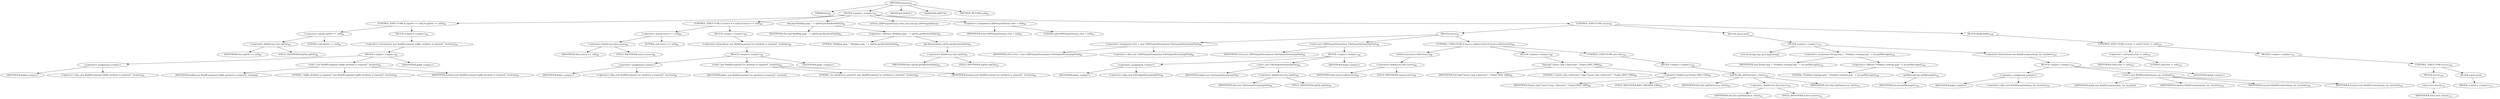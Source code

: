 digraph "execute" {  
"53" [label = <(METHOD,execute)<SUB>83</SUB>> ]
"4" [label = <(PARAM,this)<SUB>83</SUB>> ]
"54" [label = <(BLOCK,&lt;empty&gt;,&lt;empty&gt;)<SUB>83</SUB>> ]
"55" [label = <(CONTROL_STRUCTURE,if (zipFile == null),if (zipFile == null))<SUB>84</SUB>> ]
"56" [label = <(&lt;operator&gt;.equals,zipFile == null)<SUB>84</SUB>> ]
"57" [label = <(&lt;operator&gt;.fieldAccess,this.zipFile)<SUB>84</SUB>> ]
"58" [label = <(IDENTIFIER,this,zipFile == null)<SUB>84</SUB>> ]
"59" [label = <(FIELD_IDENTIFIER,zipFile,zipFile)<SUB>84</SUB>> ]
"60" [label = <(LITERAL,null,zipFile == null)<SUB>84</SUB>> ]
"61" [label = <(BLOCK,&lt;empty&gt;,&lt;empty&gt;)<SUB>84</SUB>> ]
"62" [label = <(&lt;operator&gt;.throw,throw new BuildException(&quot;zipfile attribute is required&quot;, location);)<SUB>85</SUB>> ]
"63" [label = <(BLOCK,&lt;empty&gt;,&lt;empty&gt;)<SUB>85</SUB>> ]
"64" [label = <(&lt;operator&gt;.assignment,&lt;empty&gt;)> ]
"65" [label = <(IDENTIFIER,$obj0,&lt;empty&gt;)> ]
"66" [label = <(&lt;operator&gt;.alloc,new BuildException(&quot;zipfile attribute is required&quot;, location))<SUB>85</SUB>> ]
"67" [label = <(&lt;init&gt;,new BuildException(&quot;zipfile attribute is required&quot;, location))<SUB>85</SUB>> ]
"68" [label = <(IDENTIFIER,$obj0,new BuildException(&quot;zipfile attribute is required&quot;, location))> ]
"69" [label = <(LITERAL,&quot;zipfile attribute is required&quot;,new BuildException(&quot;zipfile attribute is required&quot;, location))<SUB>85</SUB>> ]
"70" [label = <(IDENTIFIER,location,new BuildException(&quot;zipfile attribute is required&quot;, location))<SUB>85</SUB>> ]
"71" [label = <(IDENTIFIER,$obj0,&lt;empty&gt;)> ]
"72" [label = <(CONTROL_STRUCTURE,if (source == null),if (source == null))<SUB>88</SUB>> ]
"73" [label = <(&lt;operator&gt;.equals,source == null)<SUB>88</SUB>> ]
"74" [label = <(&lt;operator&gt;.fieldAccess,this.source)<SUB>88</SUB>> ]
"75" [label = <(IDENTIFIER,this,source == null)<SUB>88</SUB>> ]
"76" [label = <(FIELD_IDENTIFIER,source,source)<SUB>88</SUB>> ]
"77" [label = <(LITERAL,null,source == null)<SUB>88</SUB>> ]
"78" [label = <(BLOCK,&lt;empty&gt;,&lt;empty&gt;)<SUB>88</SUB>> ]
"79" [label = <(&lt;operator&gt;.throw,throw new BuildException(&quot;src attribute is required&quot;, location);)<SUB>89</SUB>> ]
"80" [label = <(BLOCK,&lt;empty&gt;,&lt;empty&gt;)<SUB>89</SUB>> ]
"81" [label = <(&lt;operator&gt;.assignment,&lt;empty&gt;)> ]
"82" [label = <(IDENTIFIER,$obj1,&lt;empty&gt;)> ]
"83" [label = <(&lt;operator&gt;.alloc,new BuildException(&quot;src attribute is required&quot;, location))<SUB>89</SUB>> ]
"84" [label = <(&lt;init&gt;,new BuildException(&quot;src attribute is required&quot;, location))<SUB>89</SUB>> ]
"85" [label = <(IDENTIFIER,$obj1,new BuildException(&quot;src attribute is required&quot;, location))> ]
"86" [label = <(LITERAL,&quot;src attribute is required&quot;,new BuildException(&quot;src attribute is required&quot;, location))<SUB>89</SUB>> ]
"87" [label = <(IDENTIFIER,location,new BuildException(&quot;src attribute is required&quot;, location))<SUB>89</SUB>> ]
"88" [label = <(IDENTIFIER,$obj1,&lt;empty&gt;)> ]
"89" [label = <(log,log(&quot;Building gzip: &quot; + zipFile.getAbsolutePath()))<SUB>92</SUB>> ]
"3" [label = <(IDENTIFIER,this,log(&quot;Building gzip: &quot; + zipFile.getAbsolutePath()))<SUB>92</SUB>> ]
"90" [label = <(&lt;operator&gt;.addition,&quot;Building gzip: &quot; + zipFile.getAbsolutePath())<SUB>92</SUB>> ]
"91" [label = <(LITERAL,&quot;Building gzip: &quot;,&quot;Building gzip: &quot; + zipFile.getAbsolutePath())<SUB>92</SUB>> ]
"92" [label = <(getAbsolutePath,zipFile.getAbsolutePath())<SUB>92</SUB>> ]
"93" [label = <(&lt;operator&gt;.fieldAccess,this.zipFile)<SUB>92</SUB>> ]
"94" [label = <(IDENTIFIER,this,zipFile.getAbsolutePath())<SUB>92</SUB>> ]
"95" [label = <(FIELD_IDENTIFIER,zipFile,zipFile)<SUB>92</SUB>> ]
"6" [label = <(LOCAL,GZIPOutputStream zOut: java.util.zip.GZIPOutputStream)> ]
"96" [label = <(&lt;operator&gt;.assignment,GZIPOutputStream zOut = null)<SUB>94</SUB>> ]
"97" [label = <(IDENTIFIER,zOut,GZIPOutputStream zOut = null)<SUB>94</SUB>> ]
"98" [label = <(LITERAL,null,GZIPOutputStream zOut = null)<SUB>94</SUB>> ]
"99" [label = <(CONTROL_STRUCTURE,try,try)<SUB>95</SUB>> ]
"100" [label = <(BLOCK,try,try)<SUB>95</SUB>> ]
"101" [label = <(&lt;operator&gt;.assignment,zOut = new GZIPOutputStream(new FileOutputStream(zipFile)))<SUB>96</SUB>> ]
"102" [label = <(IDENTIFIER,zOut,zOut = new GZIPOutputStream(new FileOutputStream(zipFile)))<SUB>96</SUB>> ]
"103" [label = <(&lt;operator&gt;.alloc,new GZIPOutputStream(new FileOutputStream(zipFile)))<SUB>96</SUB>> ]
"104" [label = <(&lt;init&gt;,new GZIPOutputStream(new FileOutputStream(zipFile)))<SUB>96</SUB>> ]
"5" [label = <(IDENTIFIER,zOut,new GZIPOutputStream(new FileOutputStream(zipFile)))<SUB>96</SUB>> ]
"105" [label = <(BLOCK,&lt;empty&gt;,&lt;empty&gt;)<SUB>96</SUB>> ]
"106" [label = <(&lt;operator&gt;.assignment,&lt;empty&gt;)> ]
"107" [label = <(IDENTIFIER,$obj2,&lt;empty&gt;)> ]
"108" [label = <(&lt;operator&gt;.alloc,new FileOutputStream(zipFile))<SUB>96</SUB>> ]
"109" [label = <(&lt;init&gt;,new FileOutputStream(zipFile))<SUB>96</SUB>> ]
"110" [label = <(IDENTIFIER,$obj2,new FileOutputStream(zipFile))> ]
"111" [label = <(&lt;operator&gt;.fieldAccess,this.zipFile)<SUB>96</SUB>> ]
"112" [label = <(IDENTIFIER,this,new FileOutputStream(zipFile))<SUB>96</SUB>> ]
"113" [label = <(FIELD_IDENTIFIER,zipFile,zipFile)<SUB>96</SUB>> ]
"114" [label = <(IDENTIFIER,$obj2,&lt;empty&gt;)> ]
"115" [label = <(CONTROL_STRUCTURE,if (source.isDirectory()),if (source.isDirectory()))<SUB>98</SUB>> ]
"116" [label = <(isDirectory,source.isDirectory())<SUB>98</SUB>> ]
"117" [label = <(&lt;operator&gt;.fieldAccess,this.source)<SUB>98</SUB>> ]
"118" [label = <(IDENTIFIER,this,source.isDirectory())<SUB>98</SUB>> ]
"119" [label = <(FIELD_IDENTIFIER,source,source)<SUB>98</SUB>> ]
"120" [label = <(BLOCK,&lt;empty&gt;,&lt;empty&gt;)<SUB>98</SUB>> ]
"121" [label = <(log,log(&quot;Cannot Gzip a directory!&quot;, Project.MSG_ERR))<SUB>99</SUB>> ]
"7" [label = <(IDENTIFIER,this,log(&quot;Cannot Gzip a directory!&quot;, Project.MSG_ERR))<SUB>99</SUB>> ]
"122" [label = <(LITERAL,&quot;Cannot Gzip a directory!&quot;,log(&quot;Cannot Gzip a directory!&quot;, Project.MSG_ERR))<SUB>99</SUB>> ]
"123" [label = <(&lt;operator&gt;.fieldAccess,Project.MSG_ERR)<SUB>99</SUB>> ]
"124" [label = <(IDENTIFIER,Project,log(&quot;Cannot Gzip a directory!&quot;, Project.MSG_ERR))<SUB>99</SUB>> ]
"125" [label = <(FIELD_IDENTIFIER,MSG_ERR,MSG_ERR)<SUB>99</SUB>> ]
"126" [label = <(CONTROL_STRUCTURE,else,else)<SUB>100</SUB>> ]
"127" [label = <(BLOCK,&lt;empty&gt;,&lt;empty&gt;)<SUB>100</SUB>> ]
"128" [label = <(zipFile,this.zipFile(source, zOut))<SUB>101</SUB>> ]
"8" [label = <(IDENTIFIER,this,this.zipFile(source, zOut))<SUB>101</SUB>> ]
"129" [label = <(&lt;operator&gt;.fieldAccess,this.source)<SUB>101</SUB>> ]
"130" [label = <(IDENTIFIER,this,this.zipFile(source, zOut))<SUB>101</SUB>> ]
"131" [label = <(FIELD_IDENTIFIER,source,source)<SUB>101</SUB>> ]
"132" [label = <(IDENTIFIER,zOut,this.zipFile(source, zOut))<SUB>101</SUB>> ]
"133" [label = <(BLOCK,catch,catch)> ]
"134" [label = <(BLOCK,&lt;empty&gt;,&lt;empty&gt;)<SUB>103</SUB>> ]
"135" [label = <(LOCAL,String msg: java.lang.String)> ]
"136" [label = <(&lt;operator&gt;.assignment,String msg = &quot;Problem creating gzip &quot; + ioe.getMessage())<SUB>104</SUB>> ]
"137" [label = <(IDENTIFIER,msg,String msg = &quot;Problem creating gzip &quot; + ioe.getMessage())<SUB>104</SUB>> ]
"138" [label = <(&lt;operator&gt;.addition,&quot;Problem creating gzip &quot; + ioe.getMessage())<SUB>104</SUB>> ]
"139" [label = <(LITERAL,&quot;Problem creating gzip &quot;,&quot;Problem creating gzip &quot; + ioe.getMessage())<SUB>104</SUB>> ]
"140" [label = <(getMessage,ioe.getMessage())<SUB>104</SUB>> ]
"141" [label = <(IDENTIFIER,ioe,ioe.getMessage())<SUB>104</SUB>> ]
"142" [label = <(&lt;operator&gt;.throw,throw new BuildException(msg, ioe, location);)<SUB>105</SUB>> ]
"143" [label = <(BLOCK,&lt;empty&gt;,&lt;empty&gt;)<SUB>105</SUB>> ]
"144" [label = <(&lt;operator&gt;.assignment,&lt;empty&gt;)> ]
"145" [label = <(IDENTIFIER,$obj4,&lt;empty&gt;)> ]
"146" [label = <(&lt;operator&gt;.alloc,new BuildException(msg, ioe, location))<SUB>105</SUB>> ]
"147" [label = <(&lt;init&gt;,new BuildException(msg, ioe, location))<SUB>105</SUB>> ]
"148" [label = <(IDENTIFIER,$obj4,new BuildException(msg, ioe, location))> ]
"149" [label = <(IDENTIFIER,msg,new BuildException(msg, ioe, location))<SUB>105</SUB>> ]
"150" [label = <(IDENTIFIER,ioe,new BuildException(msg, ioe, location))<SUB>105</SUB>> ]
"151" [label = <(IDENTIFIER,location,new BuildException(msg, ioe, location))<SUB>105</SUB>> ]
"152" [label = <(IDENTIFIER,$obj4,&lt;empty&gt;)> ]
"153" [label = <(BLOCK,finally,finally)<SUB>106</SUB>> ]
"154" [label = <(CONTROL_STRUCTURE,if (zOut != null),if (zOut != null))<SUB>107</SUB>> ]
"155" [label = <(&lt;operator&gt;.notEquals,zOut != null)<SUB>107</SUB>> ]
"156" [label = <(IDENTIFIER,zOut,zOut != null)<SUB>107</SUB>> ]
"157" [label = <(LITERAL,null,zOut != null)<SUB>107</SUB>> ]
"158" [label = <(BLOCK,&lt;empty&gt;,&lt;empty&gt;)<SUB>107</SUB>> ]
"159" [label = <(CONTROL_STRUCTURE,try,try)<SUB>108</SUB>> ]
"160" [label = <(BLOCK,try,try)<SUB>108</SUB>> ]
"161" [label = <(close,zOut.close())<SUB>110</SUB>> ]
"162" [label = <(IDENTIFIER,zOut,zOut.close())<SUB>110</SUB>> ]
"163" [label = <(BLOCK,catch,catch)> ]
"164" [label = <(BLOCK,&lt;empty&gt;,&lt;empty&gt;)<SUB>112</SUB>> ]
"165" [label = <(MODIFIER,PUBLIC)> ]
"166" [label = <(MODIFIER,VIRTUAL)> ]
"167" [label = <(METHOD_RETURN,void)<SUB>83</SUB>> ]
  "53" -> "4" 
  "53" -> "54" 
  "53" -> "165" 
  "53" -> "166" 
  "53" -> "167" 
  "54" -> "55" 
  "54" -> "72" 
  "54" -> "89" 
  "54" -> "6" 
  "54" -> "96" 
  "54" -> "99" 
  "55" -> "56" 
  "55" -> "61" 
  "56" -> "57" 
  "56" -> "60" 
  "57" -> "58" 
  "57" -> "59" 
  "61" -> "62" 
  "62" -> "63" 
  "63" -> "64" 
  "63" -> "67" 
  "63" -> "71" 
  "64" -> "65" 
  "64" -> "66" 
  "67" -> "68" 
  "67" -> "69" 
  "67" -> "70" 
  "72" -> "73" 
  "72" -> "78" 
  "73" -> "74" 
  "73" -> "77" 
  "74" -> "75" 
  "74" -> "76" 
  "78" -> "79" 
  "79" -> "80" 
  "80" -> "81" 
  "80" -> "84" 
  "80" -> "88" 
  "81" -> "82" 
  "81" -> "83" 
  "84" -> "85" 
  "84" -> "86" 
  "84" -> "87" 
  "89" -> "3" 
  "89" -> "90" 
  "90" -> "91" 
  "90" -> "92" 
  "92" -> "93" 
  "93" -> "94" 
  "93" -> "95" 
  "96" -> "97" 
  "96" -> "98" 
  "99" -> "100" 
  "99" -> "133" 
  "99" -> "153" 
  "100" -> "101" 
  "100" -> "104" 
  "100" -> "115" 
  "101" -> "102" 
  "101" -> "103" 
  "104" -> "5" 
  "104" -> "105" 
  "105" -> "106" 
  "105" -> "109" 
  "105" -> "114" 
  "106" -> "107" 
  "106" -> "108" 
  "109" -> "110" 
  "109" -> "111" 
  "111" -> "112" 
  "111" -> "113" 
  "115" -> "116" 
  "115" -> "120" 
  "115" -> "126" 
  "116" -> "117" 
  "117" -> "118" 
  "117" -> "119" 
  "120" -> "121" 
  "121" -> "7" 
  "121" -> "122" 
  "121" -> "123" 
  "123" -> "124" 
  "123" -> "125" 
  "126" -> "127" 
  "127" -> "128" 
  "128" -> "8" 
  "128" -> "129" 
  "128" -> "132" 
  "129" -> "130" 
  "129" -> "131" 
  "133" -> "134" 
  "134" -> "135" 
  "134" -> "136" 
  "134" -> "142" 
  "136" -> "137" 
  "136" -> "138" 
  "138" -> "139" 
  "138" -> "140" 
  "140" -> "141" 
  "142" -> "143" 
  "143" -> "144" 
  "143" -> "147" 
  "143" -> "152" 
  "144" -> "145" 
  "144" -> "146" 
  "147" -> "148" 
  "147" -> "149" 
  "147" -> "150" 
  "147" -> "151" 
  "153" -> "154" 
  "154" -> "155" 
  "154" -> "158" 
  "155" -> "156" 
  "155" -> "157" 
  "158" -> "159" 
  "159" -> "160" 
  "159" -> "163" 
  "160" -> "161" 
  "161" -> "162" 
  "163" -> "164" 
}
